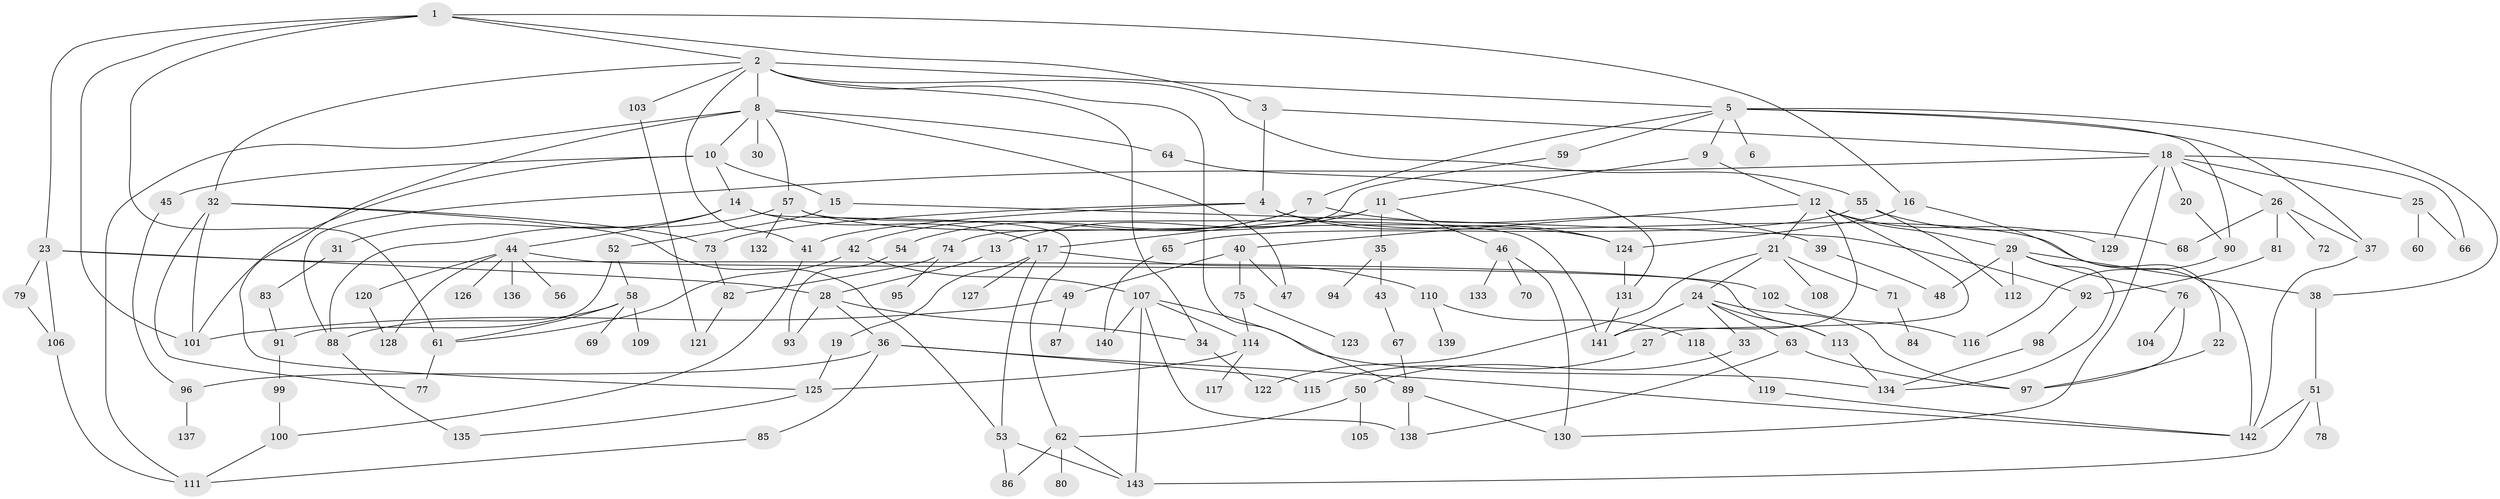 // Generated by graph-tools (version 1.1) at 2025/25/03/09/25 03:25:33]
// undirected, 143 vertices, 212 edges
graph export_dot {
graph [start="1"]
  node [color=gray90,style=filled];
  1;
  2;
  3;
  4;
  5;
  6;
  7;
  8;
  9;
  10;
  11;
  12;
  13;
  14;
  15;
  16;
  17;
  18;
  19;
  20;
  21;
  22;
  23;
  24;
  25;
  26;
  27;
  28;
  29;
  30;
  31;
  32;
  33;
  34;
  35;
  36;
  37;
  38;
  39;
  40;
  41;
  42;
  43;
  44;
  45;
  46;
  47;
  48;
  49;
  50;
  51;
  52;
  53;
  54;
  55;
  56;
  57;
  58;
  59;
  60;
  61;
  62;
  63;
  64;
  65;
  66;
  67;
  68;
  69;
  70;
  71;
  72;
  73;
  74;
  75;
  76;
  77;
  78;
  79;
  80;
  81;
  82;
  83;
  84;
  85;
  86;
  87;
  88;
  89;
  90;
  91;
  92;
  93;
  94;
  95;
  96;
  97;
  98;
  99;
  100;
  101;
  102;
  103;
  104;
  105;
  106;
  107;
  108;
  109;
  110;
  111;
  112;
  113;
  114;
  115;
  116;
  117;
  118;
  119;
  120;
  121;
  122;
  123;
  124;
  125;
  126;
  127;
  128;
  129;
  130;
  131;
  132;
  133;
  134;
  135;
  136;
  137;
  138;
  139;
  140;
  141;
  142;
  143;
  1 -- 2;
  1 -- 3;
  1 -- 16;
  1 -- 23;
  1 -- 61;
  1 -- 101;
  2 -- 5;
  2 -- 8;
  2 -- 32;
  2 -- 55;
  2 -- 103;
  2 -- 34;
  2 -- 89;
  2 -- 41;
  3 -- 4;
  3 -- 18;
  4 -- 41;
  4 -- 124;
  4 -- 142;
  4 -- 73;
  5 -- 6;
  5 -- 7;
  5 -- 9;
  5 -- 37;
  5 -- 38;
  5 -- 59;
  5 -- 90;
  7 -- 39;
  7 -- 42;
  7 -- 54;
  8 -- 10;
  8 -- 30;
  8 -- 47;
  8 -- 57;
  8 -- 64;
  8 -- 125;
  8 -- 111;
  9 -- 11;
  9 -- 12;
  10 -- 14;
  10 -- 15;
  10 -- 45;
  10 -- 101;
  11 -- 13;
  11 -- 17;
  11 -- 35;
  11 -- 46;
  12 -- 21;
  12 -- 27;
  12 -- 29;
  12 -- 40;
  12 -- 141;
  12 -- 129;
  13 -- 28;
  14 -- 31;
  14 -- 44;
  14 -- 62;
  14 -- 17;
  15 -- 52;
  15 -- 92;
  16 -- 22;
  16 -- 124;
  17 -- 19;
  17 -- 110;
  17 -- 127;
  17 -- 53;
  18 -- 20;
  18 -- 25;
  18 -- 26;
  18 -- 66;
  18 -- 129;
  18 -- 130;
  18 -- 88;
  19 -- 125;
  20 -- 90;
  21 -- 24;
  21 -- 71;
  21 -- 108;
  21 -- 122;
  22 -- 97;
  23 -- 79;
  23 -- 113;
  23 -- 106;
  23 -- 28;
  24 -- 33;
  24 -- 63;
  24 -- 113;
  24 -- 97;
  24 -- 141;
  25 -- 60;
  25 -- 66;
  26 -- 68;
  26 -- 72;
  26 -- 81;
  26 -- 37;
  27 -- 115;
  28 -- 34;
  28 -- 36;
  28 -- 93;
  29 -- 76;
  29 -- 112;
  29 -- 134;
  29 -- 48;
  29 -- 38;
  31 -- 83;
  32 -- 53;
  32 -- 73;
  32 -- 77;
  32 -- 101;
  33 -- 50;
  34 -- 122;
  35 -- 43;
  35 -- 94;
  36 -- 85;
  36 -- 96;
  36 -- 142;
  36 -- 115;
  37 -- 142;
  38 -- 51;
  39 -- 48;
  40 -- 49;
  40 -- 75;
  40 -- 47;
  41 -- 100;
  42 -- 107;
  42 -- 61;
  43 -- 67;
  44 -- 56;
  44 -- 102;
  44 -- 120;
  44 -- 126;
  44 -- 136;
  44 -- 128;
  45 -- 96;
  46 -- 70;
  46 -- 133;
  46 -- 130;
  49 -- 87;
  49 -- 101;
  50 -- 62;
  50 -- 105;
  51 -- 78;
  51 -- 143;
  51 -- 142;
  52 -- 58;
  52 -- 91;
  53 -- 86;
  53 -- 143;
  54 -- 93;
  55 -- 65;
  55 -- 112;
  55 -- 68;
  57 -- 132;
  57 -- 88;
  57 -- 141;
  57 -- 124;
  58 -- 61;
  58 -- 69;
  58 -- 88;
  58 -- 109;
  59 -- 74;
  61 -- 77;
  62 -- 80;
  62 -- 143;
  62 -- 86;
  63 -- 97;
  63 -- 138;
  64 -- 131;
  65 -- 140;
  67 -- 89;
  71 -- 84;
  73 -- 82;
  74 -- 82;
  74 -- 95;
  75 -- 114;
  75 -- 123;
  76 -- 97;
  76 -- 104;
  79 -- 106;
  81 -- 92;
  82 -- 121;
  83 -- 91;
  85 -- 111;
  88 -- 135;
  89 -- 138;
  89 -- 130;
  90 -- 116;
  91 -- 99;
  92 -- 98;
  96 -- 137;
  98 -- 134;
  99 -- 100;
  100 -- 111;
  102 -- 116;
  103 -- 121;
  106 -- 111;
  107 -- 140;
  107 -- 114;
  107 -- 143;
  107 -- 134;
  107 -- 138;
  110 -- 118;
  110 -- 139;
  113 -- 134;
  114 -- 117;
  114 -- 125;
  118 -- 119;
  119 -- 142;
  120 -- 128;
  124 -- 131;
  125 -- 135;
  131 -- 141;
}
